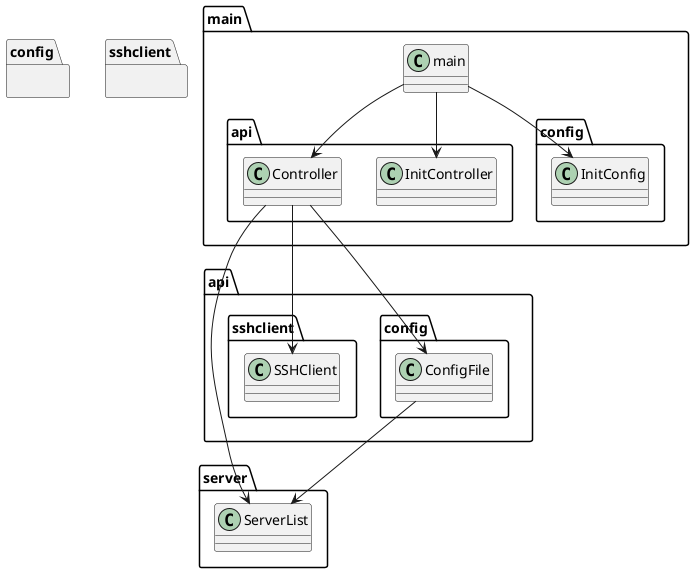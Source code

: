 @startuml

skinparam pageMargin 10
skinparam pageExternalColor gray
skinparam pageBorderColor black

namespace main {
main --> api.InitController
main --> api.Controller
main --> config.InitConfig

}

namespace server {


}

namespace api {
Controller --> server.ServerList
Controller --> config.ConfigFile
Controller --> sshclient.SSHClient


}


namespace config {
ConfigFile --> server.ServerList

}


namespace sshclient {

}

@enduml
